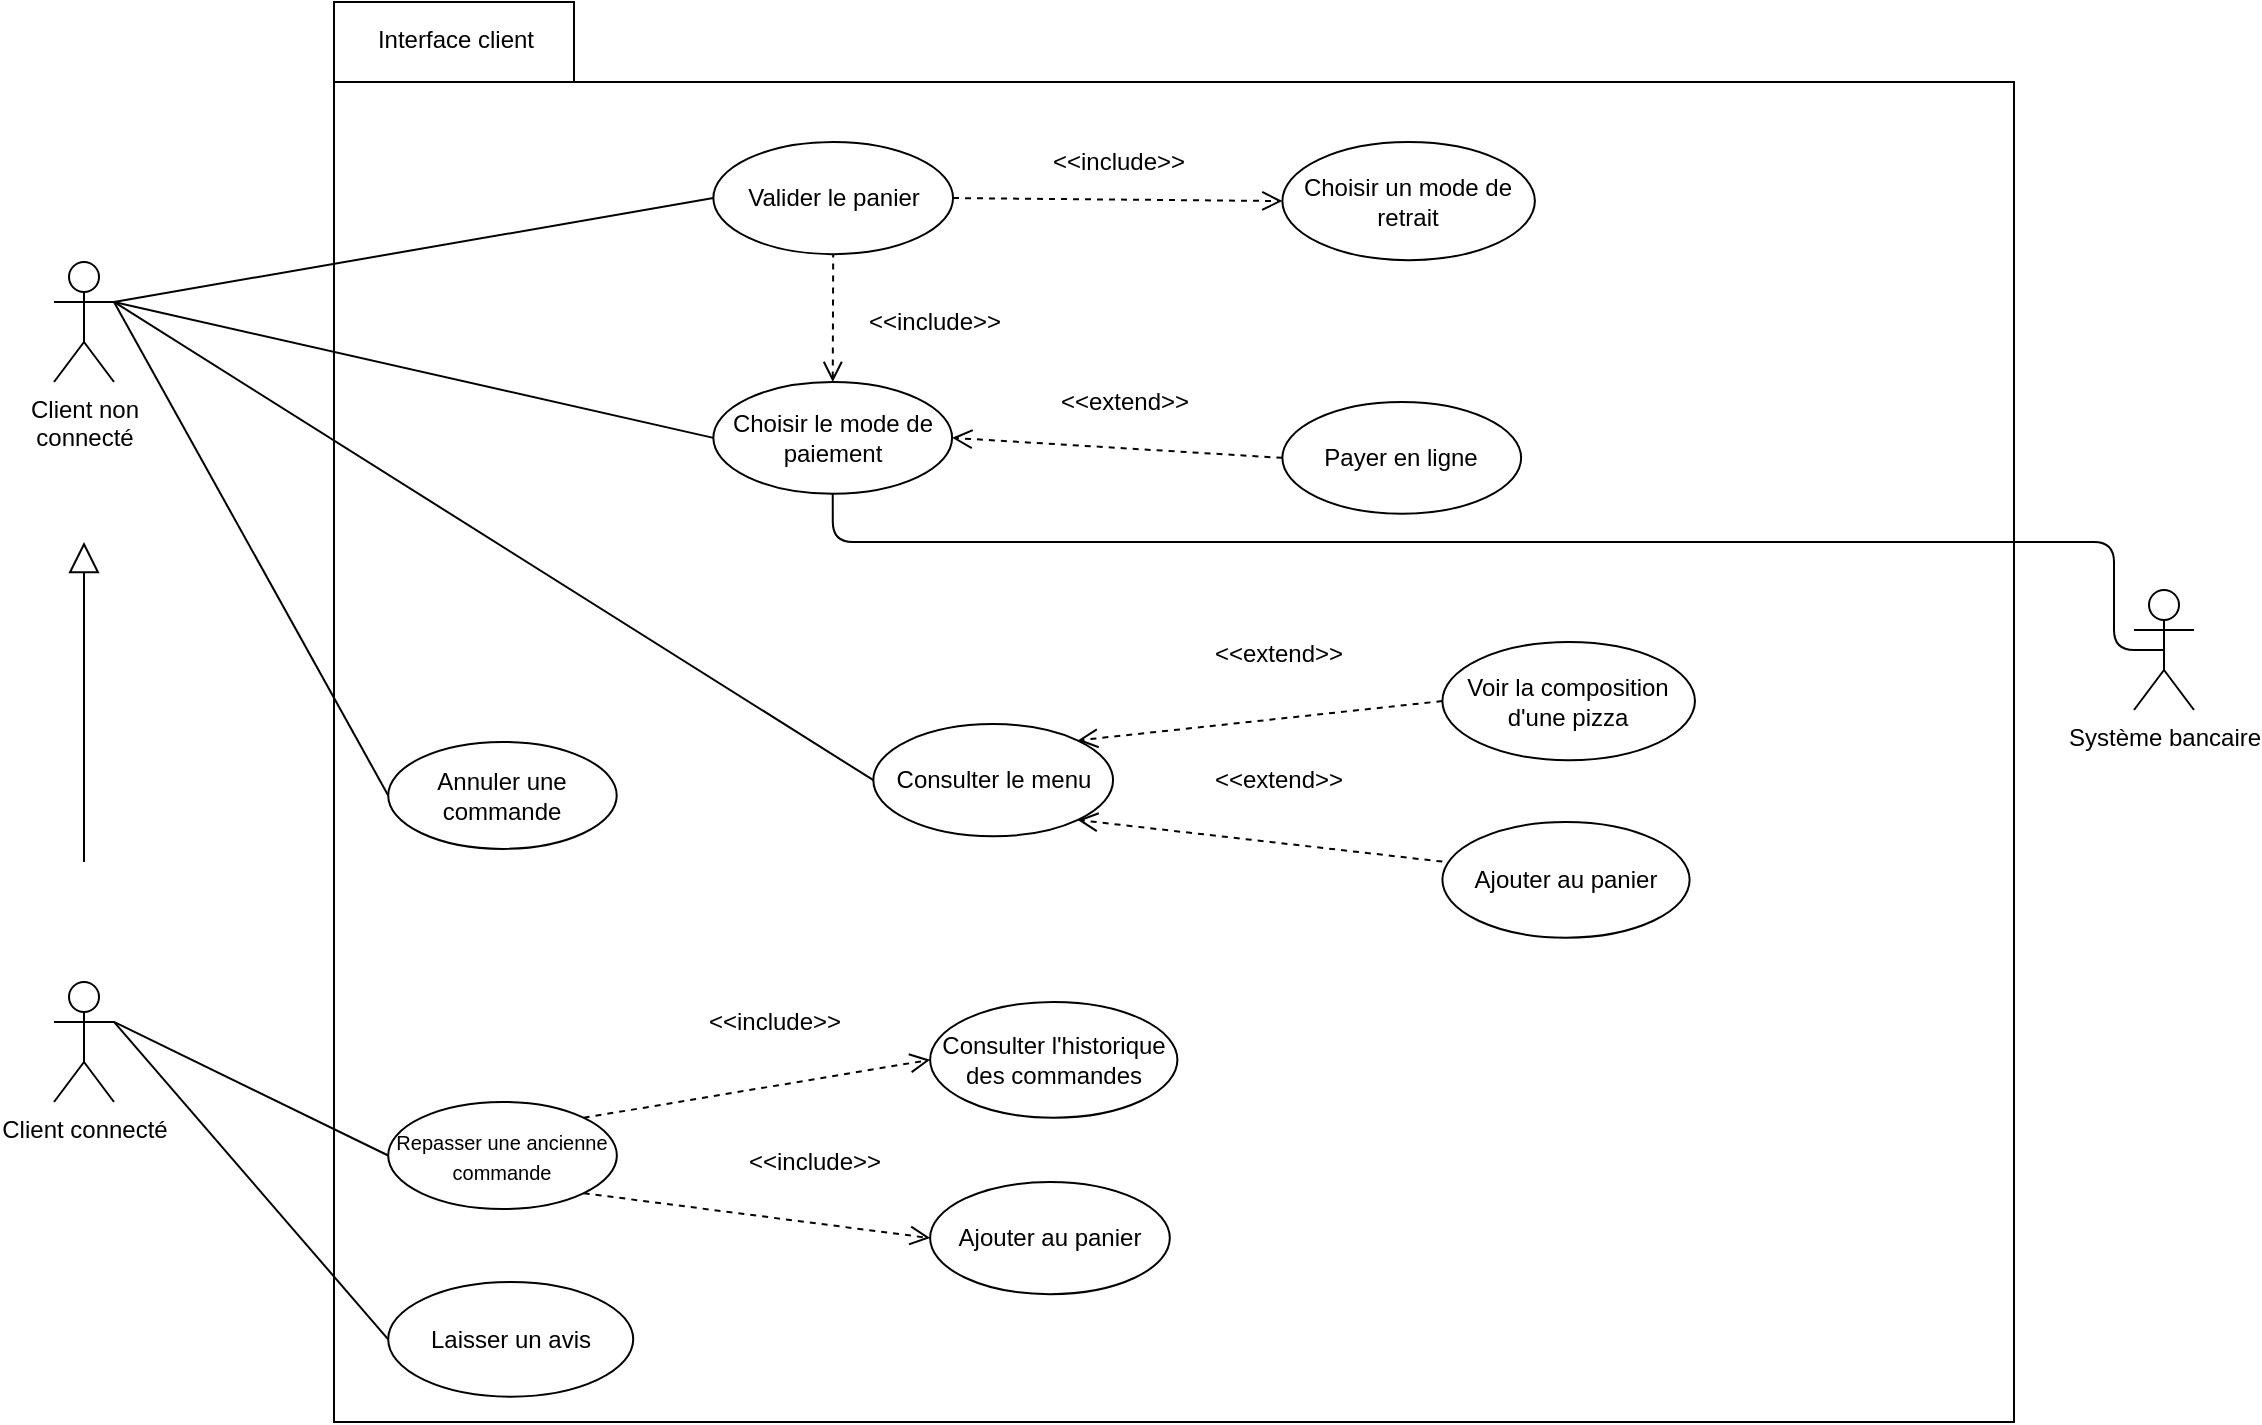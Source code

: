 <mxfile version="13.0.3" type="device"><diagram name="Page-1" id="b5b7bab2-c9e2-2cf4-8b2a-24fd1a2a6d21"><mxGraphModel dx="1086" dy="807" grid="1" gridSize="10" guides="1" tooltips="1" connect="1" arrows="1" fold="1" page="1" pageScale="1" pageWidth="1169" pageHeight="827" background="#ffffff" math="0" shadow="0"><root><mxCell id="0"/><mxCell id="1" parent="0"/><mxCell id="R6kK59TLIhh6fVPSXDEx-1" value="" style="group" parent="1" vertex="1" connectable="0"><mxGeometry x="190" y="60" width="840" height="710" as="geometry"/></mxCell><mxCell id="R6kK59TLIhh6fVPSXDEx-2" value="&lt;div&gt;&lt;br&gt;&lt;/div&gt;&lt;div&gt;&lt;br&gt;&lt;/div&gt;" style="shape=folder;fontStyle=1;spacingTop=10;tabWidth=120;tabHeight=40;tabPosition=left;html=1;fillColor=none;" parent="R6kK59TLIhh6fVPSXDEx-1" vertex="1"><mxGeometry width="840.0" height="710" as="geometry"/></mxCell><mxCell id="R6kK59TLIhh6fVPSXDEx-3" value="Interface client" style="text;html=1;strokeColor=none;fillColor=none;align=center;verticalAlign=middle;whiteSpace=wrap;rounded=0;" parent="R6kK59TLIhh6fVPSXDEx-1" vertex="1"><mxGeometry x="0.003" y="5.996" width="121.935" height="25.357" as="geometry"/></mxCell><mxCell id="R6kK59TLIhh6fVPSXDEx-4" value="&lt;div&gt;Payer en ligne&lt;/div&gt;" style="ellipse;whiteSpace=wrap;html=1;fillColor=none;" parent="R6kK59TLIhh6fVPSXDEx-1" vertex="1"><mxGeometry x="474.19" y="200" width="119.38" height="55.86" as="geometry"/></mxCell><mxCell id="R6kK59TLIhh6fVPSXDEx-5" value="&lt;font style=&quot;font-size: 10px&quot;&gt;Repasser une ancienne commande&lt;br&gt;&lt;/font&gt;" style="ellipse;whiteSpace=wrap;html=1;fillColor=none;" parent="R6kK59TLIhh6fVPSXDEx-1" vertex="1"><mxGeometry x="27.1" y="550" width="114.34" height="53.5" as="geometry"/></mxCell><mxCell id="R6kK59TLIhh6fVPSXDEx-6" value="&lt;font&gt;&lt;font style=&quot;font-size: 12px&quot;&gt;Laisser un avis&lt;/font&gt;&lt;br&gt;&lt;/font&gt;" style="ellipse;whiteSpace=wrap;html=1;fillColor=none;" parent="R6kK59TLIhh6fVPSXDEx-1" vertex="1"><mxGeometry x="27.1" y="640" width="122.51" height="57.32" as="geometry"/></mxCell><mxCell id="R6kK59TLIhh6fVPSXDEx-7" value="Choisir le mode de paiement" style="ellipse;whiteSpace=wrap;html=1;fillColor=none;" parent="R6kK59TLIhh6fVPSXDEx-1" vertex="1"><mxGeometry x="189.68" y="190" width="119.38" height="55.86" as="geometry"/></mxCell><mxCell id="R6kK59TLIhh6fVPSXDEx-10" value="Annuler une commande" style="ellipse;whiteSpace=wrap;html=1;fillColor=none;" parent="R6kK59TLIhh6fVPSXDEx-1" vertex="1"><mxGeometry x="27.1" y="370" width="114.26" height="53.46" as="geometry"/></mxCell><mxCell id="lCgH4G8SzoPWd3OUbFPc-4" value="" style="endArrow=open;dashed=1;html=1;exitX=0;exitY=0.5;exitDx=0;exitDy=0;entryX=1;entryY=0.5;entryDx=0;entryDy=0;startArrow=none;startFill=0;endSize=8;endFill=0;startSize=9;" parent="R6kK59TLIhh6fVPSXDEx-1" source="R6kK59TLIhh6fVPSXDEx-4" edge="1" target="R6kK59TLIhh6fVPSXDEx-7"><mxGeometry width="50" height="50" relative="1" as="geometry"><mxPoint x="460.645" y="217.19" as="sourcePoint"/><mxPoint x="352.257" y="217.19" as="targetPoint"/></mxGeometry></mxCell><mxCell id="lCgH4G8SzoPWd3OUbFPc-5" value="&amp;lt;&amp;lt;extend&amp;gt;&amp;gt;" style="text;html=1;align=center;verticalAlign=middle;resizable=0;points=[];autosize=1;" parent="R6kK59TLIhh6fVPSXDEx-1" vertex="1"><mxGeometry x="354.996" y="189.999" width="80" height="20" as="geometry"/></mxCell><mxCell id="lCgH4G8SzoPWd3OUbFPc-6" value="&lt;div&gt;Consulter l'historique des commandes&lt;/div&gt;" style="ellipse;whiteSpace=wrap;html=1;fillColor=none;" parent="R6kK59TLIhh6fVPSXDEx-1" vertex="1"><mxGeometry x="298.06" y="500" width="123.65" height="57.86" as="geometry"/></mxCell><mxCell id="lCgH4G8SzoPWd3OUbFPc-7" value="" style="endArrow=open;dashed=1;html=1;exitX=1;exitY=0;exitDx=0;exitDy=0;entryX=0;entryY=0.5;entryDx=0;entryDy=0;endFill=0;endSize=8;" parent="R6kK59TLIhh6fVPSXDEx-1" source="R6kK59TLIhh6fVPSXDEx-5" target="lCgH4G8SzoPWd3OUbFPc-6" edge="1"><mxGeometry width="50" height="50" relative="1" as="geometry"><mxPoint x="420.0" y="438.679" as="sourcePoint"/><mxPoint x="487.742" y="375.286" as="targetPoint"/></mxGeometry></mxCell><mxCell id="lCgH4G8SzoPWd3OUbFPc-8" value="&amp;lt;&amp;lt;include&amp;gt;&amp;gt;" style="text;html=1;align=center;verticalAlign=middle;resizable=0;points=[];autosize=1;" parent="R6kK59TLIhh6fVPSXDEx-1" vertex="1"><mxGeometry x="180.001" y="500.001" width="80" height="20" as="geometry"/></mxCell><mxCell id="lCgH4G8SzoPWd3OUbFPc-9" value="&lt;div&gt;Valider le panier&lt;/div&gt;" style="ellipse;whiteSpace=wrap;html=1;fillColor=none;" parent="R6kK59TLIhh6fVPSXDEx-1" vertex="1"><mxGeometry x="189.68" y="70" width="119.84" height="56.07" as="geometry"/></mxCell><mxCell id="lCgH4G8SzoPWd3OUbFPc-12" value="Ajouter au panier" style="ellipse;whiteSpace=wrap;html=1;fillColor=none;" parent="R6kK59TLIhh6fVPSXDEx-1" vertex="1"><mxGeometry x="298.06" y="590" width="119.85" height="56.08" as="geometry"/></mxCell><mxCell id="lCgH4G8SzoPWd3OUbFPc-17" value="" style="endArrow=open;dashed=1;html=1;exitX=1;exitY=1;exitDx=0;exitDy=0;entryX=0;entryY=0.5;entryDx=0;entryDy=0;startArrow=none;startFill=0;startSize=8;endFill=0;endSize=8;" parent="R6kK59TLIhh6fVPSXDEx-1" source="R6kK59TLIhh6fVPSXDEx-5" target="lCgH4G8SzoPWd3OUbFPc-12" edge="1"><mxGeometry width="50" height="50" relative="1" as="geometry"><mxPoint x="420.0" y="438.679" as="sourcePoint"/><mxPoint x="487.742" y="375.286" as="targetPoint"/></mxGeometry></mxCell><mxCell id="lCgH4G8SzoPWd3OUbFPc-21" value="&lt;div&gt;Choisir un mode de retrait&lt;/div&gt;" style="ellipse;whiteSpace=wrap;html=1;fillColor=none;" parent="R6kK59TLIhh6fVPSXDEx-1" vertex="1"><mxGeometry x="474.19" y="70" width="126.25" height="59.07" as="geometry"/></mxCell><mxCell id="lCgH4G8SzoPWd3OUbFPc-22" value="" style="endArrow=open;dashed=1;html=1;entryX=0;entryY=0.5;entryDx=0;entryDy=0;exitX=1;exitY=0.5;exitDx=0;exitDy=0;startArrow=none;startFill=0;endFill=0;endSize=8;" parent="R6kK59TLIhh6fVPSXDEx-1" source="lCgH4G8SzoPWd3OUbFPc-9" target="lCgH4G8SzoPWd3OUbFPc-21" edge="1"><mxGeometry width="50" height="50" relative="1" as="geometry"><mxPoint x="569.032" y="408.003" as="sourcePoint"/><mxPoint x="636.774" y="344.61" as="targetPoint"/></mxGeometry></mxCell><mxCell id="lCgH4G8SzoPWd3OUbFPc-23" value="&amp;lt;&amp;lt;include&amp;gt;&amp;gt;" style="text;html=1;align=center;verticalAlign=middle;resizable=0;points=[];autosize=1;" parent="R6kK59TLIhh6fVPSXDEx-1" vertex="1"><mxGeometry x="352.257" y="70.003" width="80" height="20" as="geometry"/></mxCell><mxCell id="lCgH4G8SzoPWd3OUbFPc-1" value="Voir la composition d'une pizza" style="ellipse;whiteSpace=wrap;html=1;fillColor=none;" parent="R6kK59TLIhh6fVPSXDEx-1" vertex="1"><mxGeometry x="554.2" y="320" width="126.28" height="59.09" as="geometry"/></mxCell><mxCell id="lCgH4G8SzoPWd3OUbFPc-2" value="" style="endArrow=open;dashed=1;html=1;exitX=0;exitY=0.5;exitDx=0;exitDy=0;entryX=1;entryY=0;entryDx=0;entryDy=0;startArrow=none;startFill=0;endSize=8;endFill=0;startSize=9;" parent="R6kK59TLIhh6fVPSXDEx-1" source="lCgH4G8SzoPWd3OUbFPc-1" target="R6kK59TLIhh6fVPSXDEx-13" edge="1"><mxGeometry width="50" height="50" relative="1" as="geometry"><mxPoint x="337.423" y="658.017" as="sourcePoint"/><mxPoint x="405.165" y="594.624" as="targetPoint"/></mxGeometry></mxCell><mxCell id="lCgH4G8SzoPWd3OUbFPc-3" value="&amp;lt;&amp;lt;extend&amp;gt;&amp;gt;" style="text;html=1;align=center;verticalAlign=middle;resizable=0;points=[];autosize=1;" parent="R6kK59TLIhh6fVPSXDEx-1" vertex="1"><mxGeometry x="432.262" y="315.696" width="80" height="20" as="geometry"/></mxCell><mxCell id="R6kK59TLIhh6fVPSXDEx-11" value="" style="group" parent="R6kK59TLIhh6fVPSXDEx-1" vertex="1" connectable="0"><mxGeometry x="269.681" y="341.053" width="162.581" height="76.071" as="geometry"/></mxCell><mxCell id="R6kK59TLIhh6fVPSXDEx-12" value="Consulter le menu" style="text;html=1;strokeColor=none;fillColor=none;align=center;verticalAlign=middle;whiteSpace=wrap;rounded=0;" parent="R6kK59TLIhh6fVPSXDEx-11" vertex="1"><mxGeometry x="-1.047" y="35.357" width="121.935" height="25.357" as="geometry"/></mxCell><mxCell id="R6kK59TLIhh6fVPSXDEx-13" value="" style="ellipse;whiteSpace=wrap;html=1;fillColor=none;" parent="R6kK59TLIhh6fVPSXDEx-11" vertex="1"><mxGeometry y="20" width="119.84" height="56.07" as="geometry"/></mxCell><mxCell id="lCgH4G8SzoPWd3OUbFPc-10" value="" style="endArrow=open;dashed=1;html=1;entryX=1;entryY=1;entryDx=0;entryDy=0;startArrow=none;startFill=0;endSize=8;endFill=0;startSize=9;" parent="R6kK59TLIhh6fVPSXDEx-1" target="R6kK59TLIhh6fVPSXDEx-13" edge="1"><mxGeometry width="50" height="50" relative="1" as="geometry"><mxPoint x="554.197" y="429.803" as="sourcePoint"/><mxPoint x="774.259" y="504.336" as="targetPoint"/></mxGeometry></mxCell><mxCell id="lCgH4G8SzoPWd3OUbFPc-11" value="Ajouter au panier" style="ellipse;whiteSpace=wrap;html=1;fillColor=none;" parent="R6kK59TLIhh6fVPSXDEx-1" vertex="1"><mxGeometry x="554.2" y="410" width="123.61" height="57.84" as="geometry"/></mxCell><mxCell id="lCgH4G8SzoPWd3OUbFPc-16" value="&amp;lt;&amp;lt;extend&amp;gt;&amp;gt;" style="text;html=1;align=center;verticalAlign=middle;resizable=0;points=[];autosize=1;" parent="R6kK59TLIhh6fVPSXDEx-1" vertex="1"><mxGeometry x="432.262" y="379.089" width="80" height="20" as="geometry"/></mxCell><mxCell id="lCgH4G8SzoPWd3OUbFPc-24" value="" style="endArrow=none;dashed=1;html=1;entryX=0.5;entryY=1;entryDx=0;entryDy=0;exitX=0.5;exitY=0;exitDx=0;exitDy=0;endFill=0;startArrow=open;startFill=0;startSize=8;endSize=8;" parent="R6kK59TLIhh6fVPSXDEx-1" source="R6kK59TLIhh6fVPSXDEx-7" target="lCgH4G8SzoPWd3OUbFPc-9" edge="1"><mxGeometry width="50" height="50" relative="1" as="geometry"><mxPoint x="569.032" y="420.681" as="sourcePoint"/><mxPoint x="636.774" y="357.289" as="targetPoint"/></mxGeometry></mxCell><mxCell id="lCgH4G8SzoPWd3OUbFPc-27" value="&amp;lt;&amp;lt;include&amp;gt;&amp;gt;" style="text;html=1;align=center;verticalAlign=middle;resizable=0;points=[];autosize=1;" parent="R6kK59TLIhh6fVPSXDEx-1" vertex="1"><mxGeometry x="259.997" y="150.003" width="80" height="20" as="geometry"/></mxCell><mxCell id="lCgH4G8SzoPWd3OUbFPc-28" value="&amp;lt;&amp;lt;include&amp;gt;&amp;gt;" style="text;html=1;align=center;verticalAlign=middle;resizable=0;points=[];autosize=1;" parent="R6kK59TLIhh6fVPSXDEx-1" vertex="1"><mxGeometry x="200.001" y="570.001" width="80" height="20" as="geometry"/></mxCell><mxCell id="R6kK59TLIhh6fVPSXDEx-14" style="rounded=0;orthogonalLoop=1;jettySize=auto;html=1;entryX=0;entryY=0.5;entryDx=0;entryDy=0;endArrow=none;endFill=0;endSize=10;strokeWidth=1;exitX=1;exitY=0.333;exitDx=0;exitDy=0;exitPerimeter=0;" parent="1" source="R6kK59TLIhh6fVPSXDEx-16" target="R6kK59TLIhh6fVPSXDEx-13" edge="1"><mxGeometry relative="1" as="geometry"><mxPoint x="170" y="260" as="sourcePoint"/></mxGeometry></mxCell><mxCell id="R6kK59TLIhh6fVPSXDEx-15" style="edgeStyle=none;rounded=0;orthogonalLoop=1;jettySize=auto;html=1;entryX=0;entryY=0.5;entryDx=0;entryDy=0;endArrow=none;endFill=0;endSize=10;strokeWidth=1;exitX=1;exitY=0.333;exitDx=0;exitDy=0;exitPerimeter=0;" parent="1" source="R6kK59TLIhh6fVPSXDEx-16" target="R6kK59TLIhh6fVPSXDEx-7" edge="1"><mxGeometry relative="1" as="geometry"><mxPoint x="190" y="330" as="sourcePoint"/></mxGeometry></mxCell><mxCell id="R6kK59TLIhh6fVPSXDEx-16" value="Client non &lt;br&gt;connecté" style="shape=umlActor;verticalLabelPosition=bottom;labelBackgroundColor=#ffffff;verticalAlign=top;html=1;outlineConnect=0;fillColor=none;" parent="1" vertex="1"><mxGeometry x="50" y="190" width="30" height="60" as="geometry"/></mxCell><mxCell id="R6kK59TLIhh6fVPSXDEx-17" value="&lt;div&gt;Client connecté&lt;/div&gt;" style="shape=umlActor;verticalLabelPosition=bottom;labelBackgroundColor=#ffffff;verticalAlign=top;html=1;outlineConnect=0;fillColor=none;" parent="1" vertex="1"><mxGeometry x="50" y="550" width="30" height="60" as="geometry"/></mxCell><mxCell id="R6kK59TLIhh6fVPSXDEx-18" style="rounded=0;orthogonalLoop=1;jettySize=auto;html=1;exitX=0;exitY=0.5;exitDx=0;exitDy=0;entryX=1;entryY=0.333;entryDx=0;entryDy=0;entryPerimeter=0;endArrow=none;endFill=0;" parent="1" source="R6kK59TLIhh6fVPSXDEx-5" target="R6kK59TLIhh6fVPSXDEx-17" edge="1"><mxGeometry relative="1" as="geometry"/></mxCell><mxCell id="R6kK59TLIhh6fVPSXDEx-19" value="" style="endArrow=block;html=1;endFill=0;startSize=12;endSize=13;" parent="1" edge="1"><mxGeometry width="50" height="50" relative="1" as="geometry"><mxPoint x="65" y="490" as="sourcePoint"/><mxPoint x="65" y="330" as="targetPoint"/></mxGeometry></mxCell><mxCell id="R6kK59TLIhh6fVPSXDEx-20" value="" style="endArrow=none;html=1;entryX=0;entryY=0.5;entryDx=0;entryDy=0;exitX=1;exitY=0.333;exitDx=0;exitDy=0;exitPerimeter=0;" parent="1" source="R6kK59TLIhh6fVPSXDEx-16" target="R6kK59TLIhh6fVPSXDEx-10" edge="1"><mxGeometry width="50" height="50" relative="1" as="geometry"><mxPoint x="560" y="450" as="sourcePoint"/><mxPoint x="610" y="400" as="targetPoint"/></mxGeometry></mxCell><mxCell id="R6kK59TLIhh6fVPSXDEx-21" value="Système bancaire" style="shape=umlActor;verticalLabelPosition=bottom;labelBackgroundColor=#ffffff;verticalAlign=top;html=1;outlineConnect=0;" parent="1" vertex="1"><mxGeometry x="1090" y="354" width="30" height="60" as="geometry"/></mxCell><mxCell id="R6kK59TLIhh6fVPSXDEx-22" value="" style="endArrow=none;html=1;entryX=0.5;entryY=1;entryDx=0;entryDy=0;exitX=0.5;exitY=0.5;exitDx=0;exitDy=0;exitPerimeter=0;edgeStyle=orthogonalEdgeStyle;" parent="1" source="R6kK59TLIhh6fVPSXDEx-21" target="R6kK59TLIhh6fVPSXDEx-7" edge="1"><mxGeometry width="50" height="50" relative="1" as="geometry"><mxPoint x="560" y="450" as="sourcePoint"/><mxPoint x="610" y="400" as="targetPoint"/><Array as="points"><mxPoint x="1080" y="384"/><mxPoint x="1080" y="330"/><mxPoint x="439" y="330"/></Array></mxGeometry></mxCell><mxCell id="lCgH4G8SzoPWd3OUbFPc-19" value="" style="endArrow=none;html=1;exitX=1;exitY=0.333;exitDx=0;exitDy=0;exitPerimeter=0;entryX=0;entryY=0.5;entryDx=0;entryDy=0;" parent="1" source="R6kK59TLIhh6fVPSXDEx-17" target="R6kK59TLIhh6fVPSXDEx-6" edge="1"><mxGeometry width="50" height="50" relative="1" as="geometry"><mxPoint x="560" y="450" as="sourcePoint"/><mxPoint x="610" y="400" as="targetPoint"/></mxGeometry></mxCell><mxCell id="lCgH4G8SzoPWd3OUbFPc-20" value="" style="endArrow=none;html=1;entryX=0;entryY=0.5;entryDx=0;entryDy=0;exitX=1;exitY=0.333;exitDx=0;exitDy=0;exitPerimeter=0;" parent="1" source="R6kK59TLIhh6fVPSXDEx-16" target="lCgH4G8SzoPWd3OUbFPc-9" edge="1"><mxGeometry width="50" height="50" relative="1" as="geometry"><mxPoint x="560" y="450" as="sourcePoint"/><mxPoint x="610" y="400" as="targetPoint"/></mxGeometry></mxCell></root></mxGraphModel></diagram></mxfile>